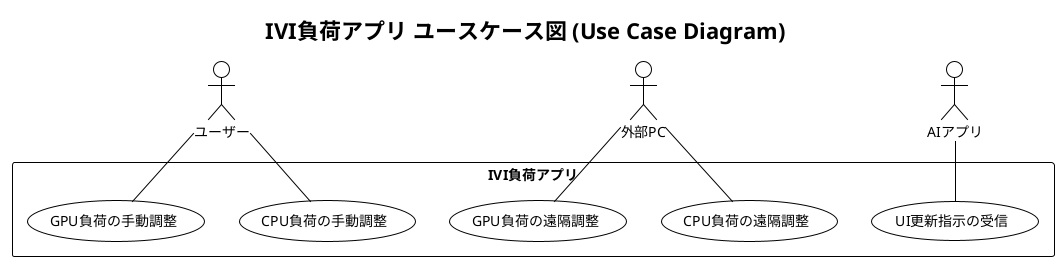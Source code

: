 @startuml
!theme plain

title IVI負荷アプリ ユースケース図 (Use Case Diagram)

' Actors
actor "ユーザー" as User
actor "外部PC" as ExtPC
actor "AIアプリ" as AILogicApp

' System Boundary
rectangle "IVI負荷アプリ" {
    usecase "CPU負荷の手動調整" as UC1
    usecase "GPU負荷の手動調整" as UC2
    usecase "CPU負荷の遠隔調整" as UC3
    usecase "GPU負荷の遠隔調整" as UC4
    usecase "UI更新指示の受信" as UC5
}

' Associations
User -- UC1
User -- UC2

ExtPC -- UC3
ExtPC -- UC4

AILogicApp -- UC5

@enduml